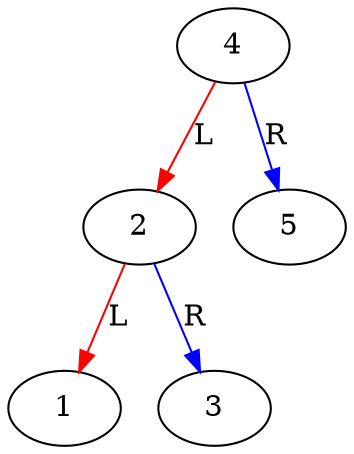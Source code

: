 Digraph G{
94494945333904[label="1"];
94494945333936[label="3"];
94494945333968[label="2"];
94494945333968->94494945333936[color="blue",label="R"];
94494945333968->94494945333904[color="red",label="L"];
94494945334000[label="5"];
94494945334032[label="4"];
94494945334032->94494945334000[color="blue",label="R"];
94494945334032->94494945333968[color="red",label="L"];
}